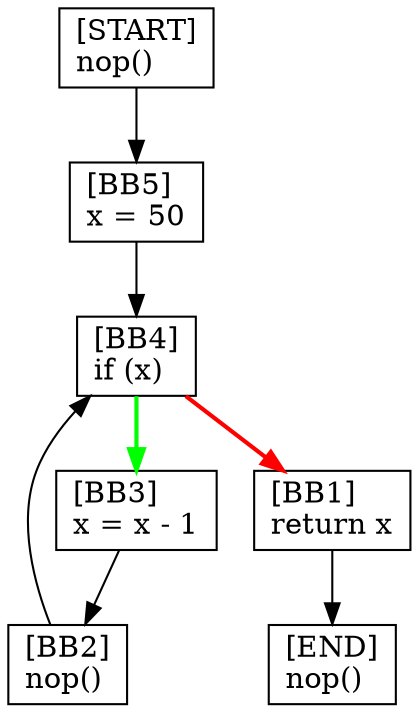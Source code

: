 digraph {
  node [shape=box]
  BB1 [label="[BB1]\lreturn x\l"];
  START [label="[START]\lnop()\l"];
  END [label="[END]\lnop()\l"];
  BB2 [label="[BB2]\lnop()\l"];
  BB3 [label="[BB3]\lx = x - 1\l"];
  BB4 [label="[BB4]\lif (x)\l"];
  BB5 [label="[BB5]\lx = 50\l"];
  BB4 -> BB3 [color=green, penwidth=2];
  BB1 -> END;
  START -> BB5;
  BB3 -> BB2;
  BB5 -> BB4;
  BB2 -> BB4;
  BB4 -> BB1 [color=red, penwidth=2];
}
